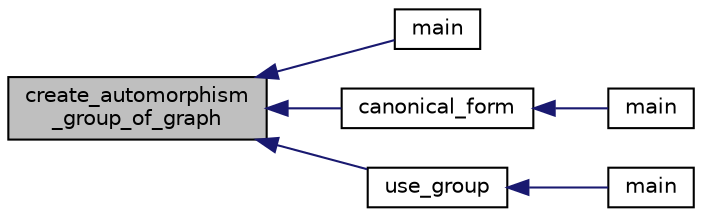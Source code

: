 digraph "create_automorphism_group_of_graph"
{
  edge [fontname="Helvetica",fontsize="10",labelfontname="Helvetica",labelfontsize="10"];
  node [fontname="Helvetica",fontsize="10",shape=record];
  rankdir="LR";
  Node1030 [label="create_automorphism\l_group_of_graph",height=0.2,width=0.4,color="black", fillcolor="grey75", style="filled", fontcolor="black"];
  Node1030 -> Node1031 [dir="back",color="midnightblue",fontsize="10",style="solid",fontname="Helvetica"];
  Node1031 [label="main",height=0.2,width=0.4,color="black", fillcolor="white", style="filled",URL="$d4/d42/johnson__table_8_c.html#a3c04138a5bfe5d72780bb7e82a18e627"];
  Node1030 -> Node1032 [dir="back",color="midnightblue",fontsize="10",style="solid",fontname="Helvetica"];
  Node1032 [label="canonical_form",height=0.2,width=0.4,color="black", fillcolor="white", style="filled",URL="$df/d70/apps_2combinatorics_2nauty_8_c.html#a10dfaf42b6fbfd957f702a797af64457"];
  Node1032 -> Node1033 [dir="back",color="midnightblue",fontsize="10",style="solid",fontname="Helvetica"];
  Node1033 [label="main",height=0.2,width=0.4,color="black", fillcolor="white", style="filled",URL="$df/d70/apps_2combinatorics_2nauty_8_c.html#a3c04138a5bfe5d72780bb7e82a18e627"];
  Node1030 -> Node1034 [dir="back",color="midnightblue",fontsize="10",style="solid",fontname="Helvetica"];
  Node1034 [label="use_group",height=0.2,width=0.4,color="black", fillcolor="white", style="filled",URL="$d9/d9f/all__cliques_8_c.html#aba62531e97173264c39afe2c7857af31"];
  Node1034 -> Node1035 [dir="back",color="midnightblue",fontsize="10",style="solid",fontname="Helvetica"];
  Node1035 [label="main",height=0.2,width=0.4,color="black", fillcolor="white", style="filled",URL="$d9/d9f/all__cliques_8_c.html#a3c04138a5bfe5d72780bb7e82a18e627"];
}

